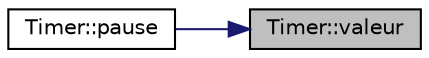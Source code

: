 digraph "Timer::valeur"
{
 // LATEX_PDF_SIZE
  edge [fontname="Helvetica",fontsize="10",labelfontname="Helvetica",labelfontsize="10"];
  node [fontname="Helvetica",fontsize="10",shape=record];
  rankdir="RL";
  Node1 [label="Timer::valeur",height=0.2,width=0.4,color="black", fillcolor="grey75", style="filled", fontcolor="black",tooltip="Renvoi la valeur actuel du compteur temps systeme."];
  Node1 -> Node2 [dir="back",color="midnightblue",fontsize="10",style="solid",fontname="Helvetica"];
  Node2 [label="Timer::pause",height=0.2,width=0.4,color="black", fillcolor="white", style="filled",URL="$class_timer.html#a2f361d5c918101aa34aaedf542fb5b08",tooltip="Permet de faire une pause de s secondes dans l'execution des taches par le systemes."];
}
